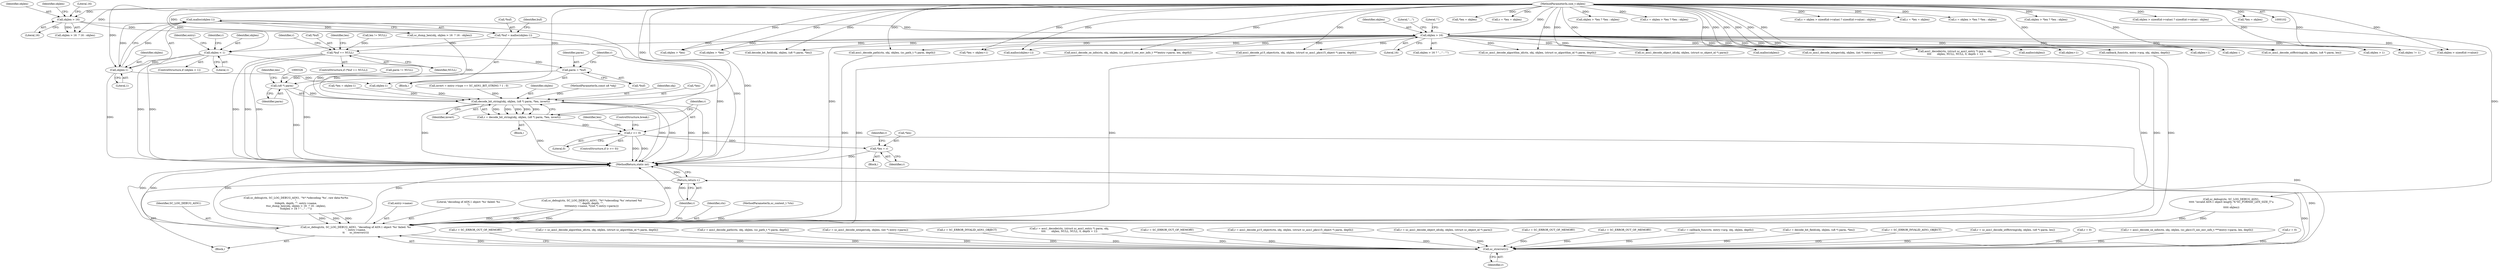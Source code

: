 digraph "0_OpenSC_a3fc7693f3a035a8a7921cffb98432944bb42740@API" {
"1000296" [label="(Call,malloc(objlen-1))"];
"1000297" [label="(Call,objlen-1)"];
"1000272" [label="(Call,objlen < 1)"];
"1000150" [label="(Call,objlen > 16)"];
"1000106" [label="(MethodParameterIn,size_t objlen)"];
"1000144" [label="(Call,objlen > 16)"];
"1000293" [label="(Call,*buf = malloc(objlen-1))"];
"1000301" [label="(Call,*buf == NULL)"];
"1000316" [label="(Call,parm = *buf)"];
"1000325" [label="(Call,(u8 *) parm)"];
"1000322" [label="(Call,decode_bit_string(obj, objlen, (u8 *) parm, *len, invert))"];
"1000320" [label="(Call,r = decode_bit_string(obj, objlen, (u8 *) parm, *len, invert))"];
"1000332" [label="(Call,r >= 0)"];
"1000336" [label="(Call,*len = r)"];
"1000759" [label="(Call,sc_strerror(r))"];
"1000752" [label="(Call,sc_debug(ctx, SC_LOG_DEBUG_ASN1, \"decoding of ASN.1 object '%s' failed: %s\n\", entry->name,\n\t\t      sc_strerror(r)))"];
"1000761" [label="(Return,return r;)"];
"1000283" [label="(Identifier,entry)"];
"1000224" [label="(Call,sc_asn1_decode_integer(obj, objlen, (int *) entry->parm))"];
"1000388" [label="(Call,objlen--)"];
"1000491" [label="(Call,*len = objlen)"];
"1000277" [label="(Identifier,r)"];
"1000420" [label="(Call,c = *len = objlen)"];
"1000252" [label="(Call,parm != NULL)"];
"1000416" [label="(Call,r = SC_ERROR_OUT_OF_MEMORY)"];
"1000760" [label="(Identifier,r)"];
"1000257" [label="(Call,invert = entry->type == SC_ASN1_BIT_STRING ? 1 : 0)"];
"1000503" [label="(Call,objlen > *len)"];
"1000335" [label="(Block,)"];
"1000754" [label="(Identifier,SC_LOG_DEBUG_ASN1)"];
"1000272" [label="(Call,objlen < 1)"];
"1000689" [label="(Call,r = sc_asn1_decode_algorithm_id(ctx, obj, objlen, (struct sc_algorithm_id *) parm, depth))"];
"1000302" [label="(Call,*buf)"];
"1000301" [label="(Call,*buf == NULL)"];
"1000332" [label="(Call,r >= 0)"];
"1000298" [label="(Identifier,objlen)"];
"1000312" [label="(Identifier,len)"];
"1000297" [label="(Call,objlen-1)"];
"1000268" [label="(Call,len != NULL)"];
"1000691" [label="(Call,sc_asn1_decode_algorithm_id(ctx, obj, objlen, (struct sc_algorithm_id *) parm, depth))"];
"1000325" [label="(Call,(u8 *) parm)"];
"1000434" [label="(Call,objlen > *len)"];
"1000612" [label="(Call,r = asn1_decode_path(ctx, obj, objlen, (sc_path_t *) parm, depth))"];
"1000322" [label="(Call,decode_bit_string(obj, objlen, (u8 *) parm, *len, invert))"];
"1000316" [label="(Call,parm = *buf)"];
"1000222" [label="(Call,r = sc_asn1_decode_integer(obj, objlen, (int *) entry->parm))"];
"1000339" [label="(Identifier,r)"];
"1000131" [label="(Call,sc_debug(ctx, SC_LOG_DEBUG_ASN1, \"%*.*sdecoding '%s', raw data:%s%s\n\",\n\t\tdepth, depth, \"\", entry->name,\n\t\tsc_dump_hex(obj, objlen > 16  ? 16 : objlen),\n\t\tobjlen > 16 ? \"...\" : \"\"))"];
"1000199" [label="(Call,r = SC_ERROR_INVALID_ASN1_OBJECT)"];
"1000751" [label="(Block,)"];
"1000165" [label="(Call,r = asn1_decode(ctx, (struct sc_asn1_entry *) parm, obj,\n\t\t\t\t       objlen, NULL, NULL, 0, depth + 1))"];
"1000560" [label="(Call,malloc(objlen+1))"];
"1000570" [label="(Call,r = SC_ERROR_OUT_OF_MEMORY)"];
"1000752" [label="(Call,sc_debug(ctx, SC_LOG_DEBUG_ASN1, \"decoding of ASN.1 object '%s' failed: %s\n\", entry->name,\n\t\t      sc_strerror(r)))"];
"1000299" [label="(Literal,1)"];
"1000526" [label="(Call,sc_asn1_decode_object_id(obj, objlen, (struct sc_object_id *) parm))"];
"1000330" [label="(Identifier,invert)"];
"1000194" [label="(Call,sc_debug(ctx, SC_LOG_DEBUG_ASN1,\n\t\t\t\t\t \"invalid ASN.1 object length: %\"SC_FORMAT_LEN_SIZE_T\"u\n\",\n\t\t\t\t\t objlen))"];
"1000336" [label="(Call,*len = r)"];
"1000756" [label="(Call,entry->name)"];
"1000770" [label="(MethodReturn,static int)"];
"1000671" [label="(Call,r = asn1_decode_p15_object(ctx, obj, objlen, (struct sc_asn1_pkcs15_object *) parm, depth))"];
"1000329" [label="(Identifier,len)"];
"1000524" [label="(Call,r = sc_asn1_decode_object_id(obj, objlen, (struct sc_object_id *) parm))"];
"1000324" [label="(Identifier,objlen)"];
"1000286" [label="(Block,)"];
"1000152" [label="(Literal,16)"];
"1000433" [label="(Call,objlen > *len ? *len : objlen)"];
"1000333" [label="(Identifier,r)"];
"1000105" [label="(MethodParameterIn,const u8 *obj)"];
"1000755" [label="(Literal,\"decoding of ASN.1 object '%s' failed: %s\n\")"];
"1000327" [label="(Identifier,parm)"];
"1000485" [label="(Call,r = SC_ERROR_OUT_OF_MEMORY)"];
"1000341" [label="(Identifier,r)"];
"1000144" [label="(Call,objlen > 16)"];
"1000500" [label="(Call,c = objlen > *len ? *len : objlen)"];
"1000577" [label="(Call,objlen+1)"];
"1000323" [label="(Identifier,obj)"];
"1000306" [label="(Call,r = SC_ERROR_OUT_OF_MEMORY)"];
"1000148" [label="(Identifier,objlen)"];
"1000153" [label="(Literal,\"...\")"];
"1000300" [label="(ControlStructure,if (*buf == NULL))"];
"1000303" [label="(Identifier,buf)"];
"1000232" [label="(Call,sc_debug(ctx, SC_LOG_DEBUG_ASN1, \"%*.*sdecoding '%s' returned %d\n\", depth, depth, \"\",\n\t\t\t\t\tentry->name, *((int *) entry->parm)))"];
"1000154" [label="(Literal,\"\")"];
"1000561" [label="(Call,objlen+1)"];
"1000334" [label="(Literal,0)"];
"1000586" [label="(Call,sc_asn1_decode_utf8string(obj, objlen, (u8 *) parm, len))"];
"1000151" [label="(Identifier,objlen)"];
"1000379" [label="(Call,objlen > 1)"];
"1000143" [label="(Call,objlen > 16  ? 16 : objlen)"];
"1000190" [label="(Call,objlen != 1)"];
"1000761" [label="(Return,return r;)"];
"1000709" [label="(Call,asn1_decode_se_info(ctx, obj, objlen, (sc_pkcs15_sec_env_info_t ***)entry->parm, len, depth))"];
"1000141" [label="(Call,sc_dump_hex(obj, objlen > 16  ? 16 : objlen))"];
"1000641" [label="(Call,objlen > sizeof(id->value))"];
"1000343" [label="(ControlStructure,break;)"];
"1000730" [label="(Call,callback_func(ctx, entry->arg, obj, objlen, depth))"];
"1000728" [label="(Call,r = callback_func(ctx, entry->arg, obj, objlen, depth))"];
"1000638" [label="(Call,c = objlen > sizeof(id->value) ? sizeof(id->value) : objlen)"];
"1000337" [label="(Call,*len)"];
"1000489" [label="(Call,c = *len = objlen)"];
"1000318" [label="(Call,*buf)"];
"1000762" [label="(Identifier,r)"];
"1000431" [label="(Call,c = objlen > *len ? *len : objlen)"];
"1000614" [label="(Call,asn1_decode_path(ctx, obj, objlen, (sc_path_t *) parm, depth))"];
"1000146" [label="(Literal,16)"];
"1000351" [label="(Call,decode_bit_field(obj, objlen, (u8 *) parm, *len))"];
"1000502" [label="(Call,objlen > *len ? *len : objlen)"];
"1000271" [label="(ControlStructure,if (objlen < 1))"];
"1000149" [label="(Call,objlen > 16 ? \"...\" : \"\")"];
"1000349" [label="(Call,r = decode_bit_field(obj, objlen, (u8 *) parm, *len))"];
"1000293" [label="(Call,*buf = malloc(objlen-1))"];
"1000304" [label="(Identifier,NULL)"];
"1000574" [label="(Call,*len = objlen+1)"];
"1000147" [label="(Literal,16)"];
"1000276" [label="(Call,r = SC_ERROR_INVALID_ASN1_OBJECT)"];
"1000759" [label="(Call,sc_strerror(r))"];
"1000320" [label="(Call,r = decode_bit_string(obj, objlen, (u8 *) parm, *len, invert))"];
"1000255" [label="(Block,)"];
"1000294" [label="(Call,*buf)"];
"1000753" [label="(Identifier,ctx)"];
"1000338" [label="(Identifier,len)"];
"1000477" [label="(Call,malloc(objlen))"];
"1000321" [label="(Identifier,r)"];
"1000150" [label="(Call,objlen > 16)"];
"1000584" [label="(Call,r = sc_asn1_decode_utf8string(obj, objlen, (u8 *) parm, len))"];
"1000313" [label="(Call,objlen-1)"];
"1000296" [label="(Call,malloc(objlen-1))"];
"1000125" [label="(Call,r = 0)"];
"1000640" [label="(Call,objlen > sizeof(id->value) ? sizeof(id->value) : objlen)"];
"1000145" [label="(Identifier,objlen)"];
"1000408" [label="(Call,malloc(objlen))"];
"1000707" [label="(Call,r = asn1_decode_se_info(ctx, obj, objlen, (sc_pkcs15_sec_env_info_t ***)entry->parm, len, depth))"];
"1000328" [label="(Call,*len)"];
"1000103" [label="(MethodParameterIn,sc_context_t *ctx)"];
"1000106" [label="(MethodParameterIn,size_t objlen)"];
"1000273" [label="(Identifier,objlen)"];
"1000331" [label="(ControlStructure,if (r >= 0))"];
"1000340" [label="(Call,r = 0)"];
"1000317" [label="(Identifier,parm)"];
"1000422" [label="(Call,*len = objlen)"];
"1000673" [label="(Call,asn1_decode_p15_object(ctx, obj, objlen, (struct sc_asn1_pkcs15_object *) parm, depth))"];
"1000307" [label="(Identifier,r)"];
"1000167" [label="(Call,asn1_decode(ctx, (struct sc_asn1_entry *) parm, obj,\n\t\t\t\t       objlen, NULL, NULL, 0, depth + 1))"];
"1000274" [label="(Literal,1)"];
"1000310" [label="(Call,*len = objlen-1)"];
"1000296" -> "1000293"  [label="AST: "];
"1000296" -> "1000297"  [label="CFG: "];
"1000297" -> "1000296"  [label="AST: "];
"1000293" -> "1000296"  [label="CFG: "];
"1000296" -> "1000770"  [label="DDG: "];
"1000296" -> "1000293"  [label="DDG: "];
"1000297" -> "1000296"  [label="DDG: "];
"1000297" -> "1000296"  [label="DDG: "];
"1000297" -> "1000299"  [label="CFG: "];
"1000298" -> "1000297"  [label="AST: "];
"1000299" -> "1000297"  [label="AST: "];
"1000297" -> "1000770"  [label="DDG: "];
"1000272" -> "1000297"  [label="DDG: "];
"1000106" -> "1000297"  [label="DDG: "];
"1000297" -> "1000313"  [label="DDG: "];
"1000272" -> "1000271"  [label="AST: "];
"1000272" -> "1000274"  [label="CFG: "];
"1000273" -> "1000272"  [label="AST: "];
"1000274" -> "1000272"  [label="AST: "];
"1000277" -> "1000272"  [label="CFG: "];
"1000283" -> "1000272"  [label="CFG: "];
"1000272" -> "1000770"  [label="DDG: "];
"1000272" -> "1000770"  [label="DDG: "];
"1000150" -> "1000272"  [label="DDG: "];
"1000106" -> "1000272"  [label="DDG: "];
"1000272" -> "1000322"  [label="DDG: "];
"1000150" -> "1000149"  [label="AST: "];
"1000150" -> "1000152"  [label="CFG: "];
"1000151" -> "1000150"  [label="AST: "];
"1000152" -> "1000150"  [label="AST: "];
"1000153" -> "1000150"  [label="CFG: "];
"1000154" -> "1000150"  [label="CFG: "];
"1000150" -> "1000770"  [label="DDG: "];
"1000106" -> "1000150"  [label="DDG: "];
"1000144" -> "1000150"  [label="DDG: "];
"1000150" -> "1000167"  [label="DDG: "];
"1000150" -> "1000190"  [label="DDG: "];
"1000150" -> "1000224"  [label="DDG: "];
"1000150" -> "1000351"  [label="DDG: "];
"1000150" -> "1000379"  [label="DDG: "];
"1000150" -> "1000388"  [label="DDG: "];
"1000150" -> "1000408"  [label="DDG: "];
"1000150" -> "1000434"  [label="DDG: "];
"1000150" -> "1000477"  [label="DDG: "];
"1000150" -> "1000503"  [label="DDG: "];
"1000150" -> "1000526"  [label="DDG: "];
"1000150" -> "1000560"  [label="DDG: "];
"1000150" -> "1000561"  [label="DDG: "];
"1000150" -> "1000574"  [label="DDG: "];
"1000150" -> "1000577"  [label="DDG: "];
"1000150" -> "1000586"  [label="DDG: "];
"1000150" -> "1000614"  [label="DDG: "];
"1000150" -> "1000641"  [label="DDG: "];
"1000150" -> "1000673"  [label="DDG: "];
"1000150" -> "1000691"  [label="DDG: "];
"1000150" -> "1000709"  [label="DDG: "];
"1000150" -> "1000730"  [label="DDG: "];
"1000106" -> "1000102"  [label="AST: "];
"1000106" -> "1000770"  [label="DDG: "];
"1000106" -> "1000141"  [label="DDG: "];
"1000106" -> "1000144"  [label="DDG: "];
"1000106" -> "1000143"  [label="DDG: "];
"1000106" -> "1000167"  [label="DDG: "];
"1000106" -> "1000190"  [label="DDG: "];
"1000106" -> "1000194"  [label="DDG: "];
"1000106" -> "1000224"  [label="DDG: "];
"1000106" -> "1000313"  [label="DDG: "];
"1000106" -> "1000322"  [label="DDG: "];
"1000106" -> "1000351"  [label="DDG: "];
"1000106" -> "1000379"  [label="DDG: "];
"1000106" -> "1000388"  [label="DDG: "];
"1000106" -> "1000408"  [label="DDG: "];
"1000106" -> "1000420"  [label="DDG: "];
"1000106" -> "1000422"  [label="DDG: "];
"1000106" -> "1000431"  [label="DDG: "];
"1000106" -> "1000434"  [label="DDG: "];
"1000106" -> "1000433"  [label="DDG: "];
"1000106" -> "1000477"  [label="DDG: "];
"1000106" -> "1000489"  [label="DDG: "];
"1000106" -> "1000491"  [label="DDG: "];
"1000106" -> "1000500"  [label="DDG: "];
"1000106" -> "1000503"  [label="DDG: "];
"1000106" -> "1000502"  [label="DDG: "];
"1000106" -> "1000526"  [label="DDG: "];
"1000106" -> "1000560"  [label="DDG: "];
"1000106" -> "1000561"  [label="DDG: "];
"1000106" -> "1000574"  [label="DDG: "];
"1000106" -> "1000577"  [label="DDG: "];
"1000106" -> "1000586"  [label="DDG: "];
"1000106" -> "1000614"  [label="DDG: "];
"1000106" -> "1000638"  [label="DDG: "];
"1000106" -> "1000641"  [label="DDG: "];
"1000106" -> "1000640"  [label="DDG: "];
"1000106" -> "1000673"  [label="DDG: "];
"1000106" -> "1000691"  [label="DDG: "];
"1000106" -> "1000709"  [label="DDG: "];
"1000106" -> "1000730"  [label="DDG: "];
"1000144" -> "1000143"  [label="AST: "];
"1000144" -> "1000146"  [label="CFG: "];
"1000145" -> "1000144"  [label="AST: "];
"1000146" -> "1000144"  [label="AST: "];
"1000147" -> "1000144"  [label="CFG: "];
"1000148" -> "1000144"  [label="CFG: "];
"1000144" -> "1000141"  [label="DDG: "];
"1000144" -> "1000143"  [label="DDG: "];
"1000293" -> "1000286"  [label="AST: "];
"1000294" -> "1000293"  [label="AST: "];
"1000303" -> "1000293"  [label="CFG: "];
"1000293" -> "1000770"  [label="DDG: "];
"1000293" -> "1000301"  [label="DDG: "];
"1000301" -> "1000300"  [label="AST: "];
"1000301" -> "1000304"  [label="CFG: "];
"1000302" -> "1000301"  [label="AST: "];
"1000304" -> "1000301"  [label="AST: "];
"1000307" -> "1000301"  [label="CFG: "];
"1000312" -> "1000301"  [label="CFG: "];
"1000301" -> "1000770"  [label="DDG: "];
"1000301" -> "1000770"  [label="DDG: "];
"1000301" -> "1000770"  [label="DDG: "];
"1000268" -> "1000301"  [label="DDG: "];
"1000301" -> "1000316"  [label="DDG: "];
"1000316" -> "1000286"  [label="AST: "];
"1000316" -> "1000318"  [label="CFG: "];
"1000317" -> "1000316"  [label="AST: "];
"1000318" -> "1000316"  [label="AST: "];
"1000321" -> "1000316"  [label="CFG: "];
"1000316" -> "1000770"  [label="DDG: "];
"1000316" -> "1000325"  [label="DDG: "];
"1000325" -> "1000322"  [label="AST: "];
"1000325" -> "1000327"  [label="CFG: "];
"1000326" -> "1000325"  [label="AST: "];
"1000327" -> "1000325"  [label="AST: "];
"1000329" -> "1000325"  [label="CFG: "];
"1000325" -> "1000770"  [label="DDG: "];
"1000325" -> "1000322"  [label="DDG: "];
"1000252" -> "1000325"  [label="DDG: "];
"1000322" -> "1000320"  [label="AST: "];
"1000322" -> "1000330"  [label="CFG: "];
"1000323" -> "1000322"  [label="AST: "];
"1000324" -> "1000322"  [label="AST: "];
"1000328" -> "1000322"  [label="AST: "];
"1000330" -> "1000322"  [label="AST: "];
"1000320" -> "1000322"  [label="CFG: "];
"1000322" -> "1000770"  [label="DDG: "];
"1000322" -> "1000770"  [label="DDG: "];
"1000322" -> "1000770"  [label="DDG: "];
"1000322" -> "1000770"  [label="DDG: "];
"1000322" -> "1000770"  [label="DDG: "];
"1000322" -> "1000320"  [label="DDG: "];
"1000322" -> "1000320"  [label="DDG: "];
"1000322" -> "1000320"  [label="DDG: "];
"1000322" -> "1000320"  [label="DDG: "];
"1000322" -> "1000320"  [label="DDG: "];
"1000141" -> "1000322"  [label="DDG: "];
"1000105" -> "1000322"  [label="DDG: "];
"1000313" -> "1000322"  [label="DDG: "];
"1000310" -> "1000322"  [label="DDG: "];
"1000257" -> "1000322"  [label="DDG: "];
"1000320" -> "1000255"  [label="AST: "];
"1000321" -> "1000320"  [label="AST: "];
"1000333" -> "1000320"  [label="CFG: "];
"1000320" -> "1000770"  [label="DDG: "];
"1000320" -> "1000332"  [label="DDG: "];
"1000332" -> "1000331"  [label="AST: "];
"1000332" -> "1000334"  [label="CFG: "];
"1000333" -> "1000332"  [label="AST: "];
"1000334" -> "1000332"  [label="AST: "];
"1000338" -> "1000332"  [label="CFG: "];
"1000343" -> "1000332"  [label="CFG: "];
"1000332" -> "1000770"  [label="DDG: "];
"1000332" -> "1000770"  [label="DDG: "];
"1000332" -> "1000336"  [label="DDG: "];
"1000332" -> "1000759"  [label="DDG: "];
"1000336" -> "1000335"  [label="AST: "];
"1000336" -> "1000339"  [label="CFG: "];
"1000337" -> "1000336"  [label="AST: "];
"1000339" -> "1000336"  [label="AST: "];
"1000341" -> "1000336"  [label="CFG: "];
"1000336" -> "1000770"  [label="DDG: "];
"1000759" -> "1000752"  [label="AST: "];
"1000759" -> "1000760"  [label="CFG: "];
"1000760" -> "1000759"  [label="AST: "];
"1000752" -> "1000759"  [label="CFG: "];
"1000759" -> "1000770"  [label="DDG: "];
"1000759" -> "1000752"  [label="DDG: "];
"1000728" -> "1000759"  [label="DDG: "];
"1000707" -> "1000759"  [label="DDG: "];
"1000306" -> "1000759"  [label="DDG: "];
"1000165" -> "1000759"  [label="DDG: "];
"1000671" -> "1000759"  [label="DDG: "];
"1000349" -> "1000759"  [label="DDG: "];
"1000416" -> "1000759"  [label="DDG: "];
"1000276" -> "1000759"  [label="DDG: "];
"1000340" -> "1000759"  [label="DDG: "];
"1000584" -> "1000759"  [label="DDG: "];
"1000524" -> "1000759"  [label="DDG: "];
"1000485" -> "1000759"  [label="DDG: "];
"1000125" -> "1000759"  [label="DDG: "];
"1000570" -> "1000759"  [label="DDG: "];
"1000222" -> "1000759"  [label="DDG: "];
"1000199" -> "1000759"  [label="DDG: "];
"1000689" -> "1000759"  [label="DDG: "];
"1000612" -> "1000759"  [label="DDG: "];
"1000759" -> "1000761"  [label="DDG: "];
"1000752" -> "1000751"  [label="AST: "];
"1000753" -> "1000752"  [label="AST: "];
"1000754" -> "1000752"  [label="AST: "];
"1000755" -> "1000752"  [label="AST: "];
"1000756" -> "1000752"  [label="AST: "];
"1000762" -> "1000752"  [label="CFG: "];
"1000752" -> "1000770"  [label="DDG: "];
"1000752" -> "1000770"  [label="DDG: "];
"1000752" -> "1000770"  [label="DDG: "];
"1000752" -> "1000770"  [label="DDG: "];
"1000752" -> "1000770"  [label="DDG: "];
"1000167" -> "1000752"  [label="DDG: "];
"1000232" -> "1000752"  [label="DDG: "];
"1000232" -> "1000752"  [label="DDG: "];
"1000232" -> "1000752"  [label="DDG: "];
"1000131" -> "1000752"  [label="DDG: "];
"1000131" -> "1000752"  [label="DDG: "];
"1000131" -> "1000752"  [label="DDG: "];
"1000194" -> "1000752"  [label="DDG: "];
"1000194" -> "1000752"  [label="DDG: "];
"1000673" -> "1000752"  [label="DDG: "];
"1000730" -> "1000752"  [label="DDG: "];
"1000691" -> "1000752"  [label="DDG: "];
"1000709" -> "1000752"  [label="DDG: "];
"1000614" -> "1000752"  [label="DDG: "];
"1000103" -> "1000752"  [label="DDG: "];
"1000761" -> "1000751"  [label="AST: "];
"1000761" -> "1000762"  [label="CFG: "];
"1000762" -> "1000761"  [label="AST: "];
"1000770" -> "1000761"  [label="CFG: "];
"1000761" -> "1000770"  [label="DDG: "];
"1000762" -> "1000761"  [label="DDG: "];
}

